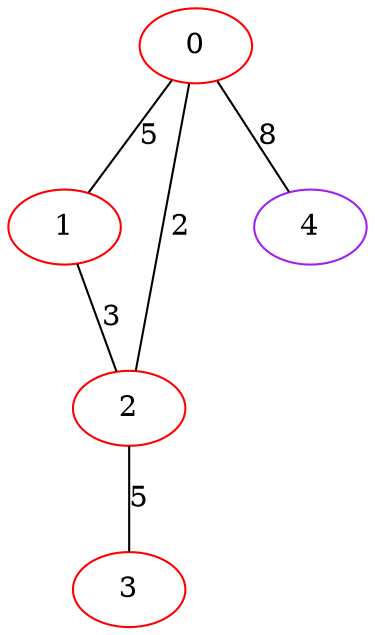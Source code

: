 graph "" {
0 [color=red, weight=1];
1 [color=red, weight=1];
2 [color=red, weight=1];
3 [color=red, weight=1];
4 [color=purple, weight=4];
0 -- 1  [key=0, label=5];
0 -- 2  [key=0, label=2];
0 -- 4  [key=0, label=8];
1 -- 2  [key=0, label=3];
2 -- 3  [key=0, label=5];
}
